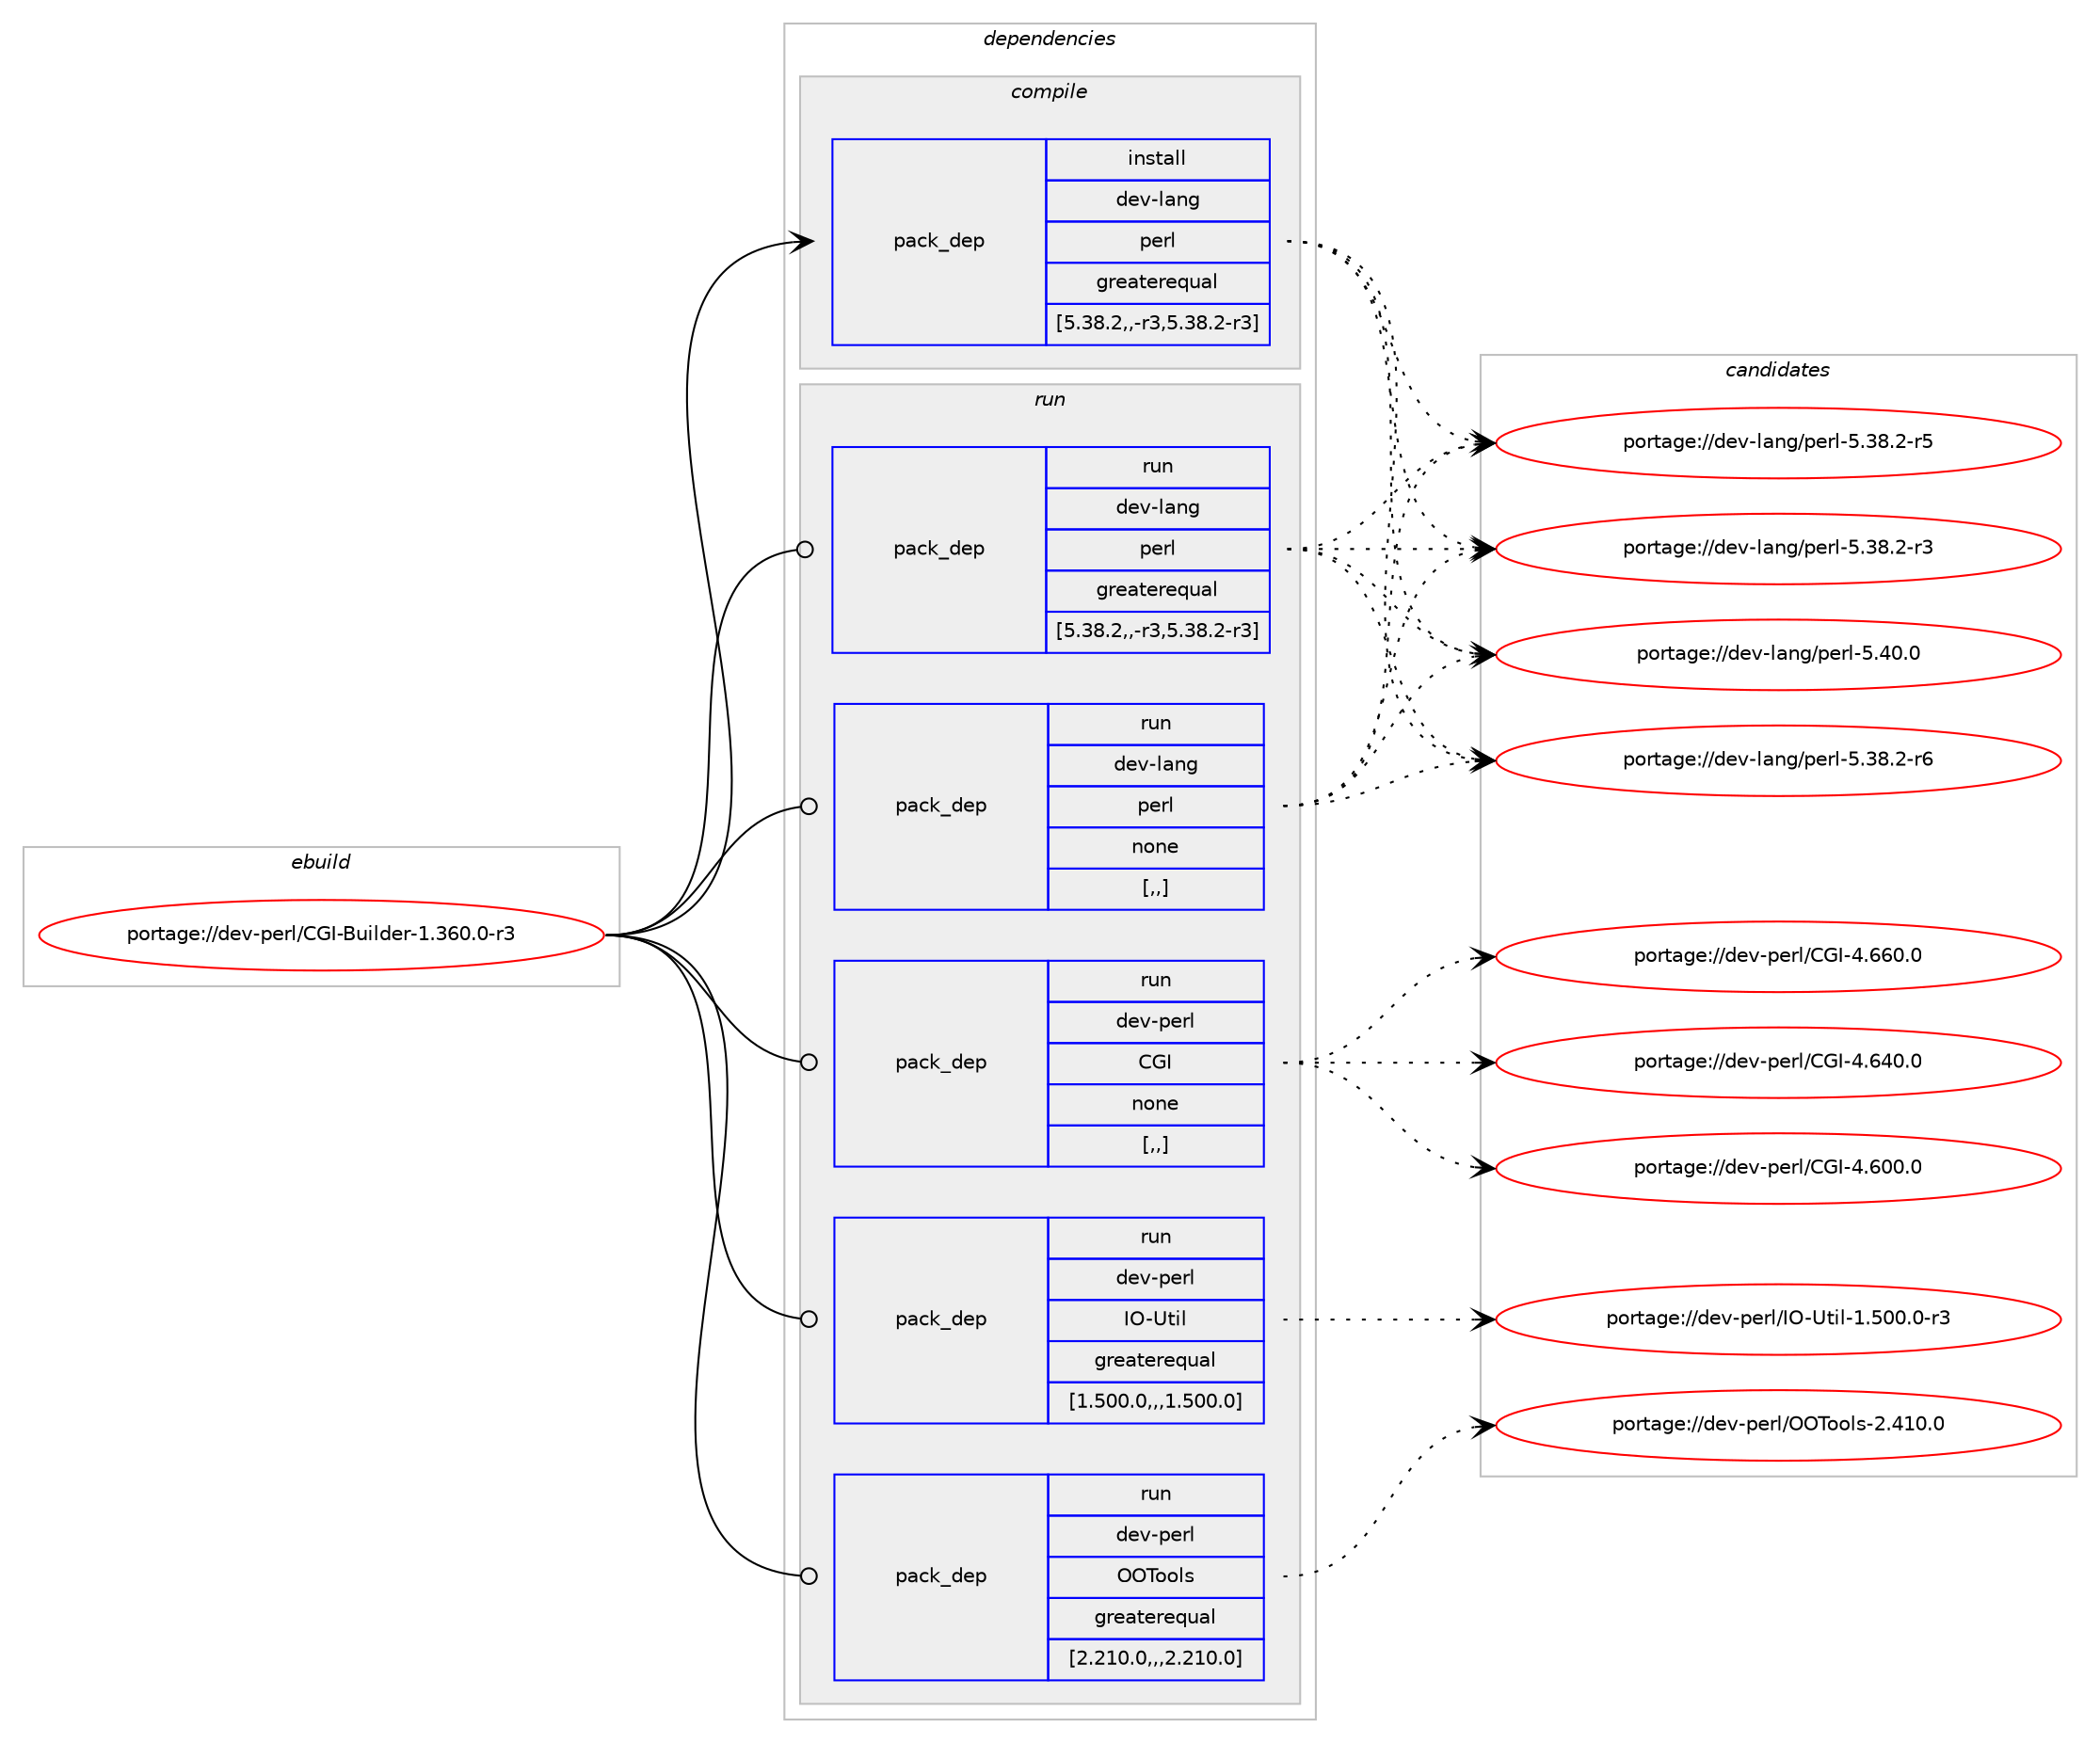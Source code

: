 digraph prolog {

# *************
# Graph options
# *************

newrank=true;
concentrate=true;
compound=true;
graph [rankdir=LR,fontname=Helvetica,fontsize=10,ranksep=1.5];#, ranksep=2.5, nodesep=0.2];
edge  [arrowhead=vee];
node  [fontname=Helvetica,fontsize=10];

# **********
# The ebuild
# **********

subgraph cluster_leftcol {
color=gray;
label=<<i>ebuild</i>>;
id [label="portage://dev-perl/CGI-Builder-1.360.0-r3", color=red, width=4, href="../dev-perl/CGI-Builder-1.360.0-r3.svg"];
}

# ****************
# The dependencies
# ****************

subgraph cluster_midcol {
color=gray;
label=<<i>dependencies</i>>;
subgraph cluster_compile {
fillcolor="#eeeeee";
style=filled;
label=<<i>compile</i>>;
subgraph pack456117 {
dependency620938 [label=<<TABLE BORDER="0" CELLBORDER="1" CELLSPACING="0" CELLPADDING="4" WIDTH="220"><TR><TD ROWSPAN="6" CELLPADDING="30">pack_dep</TD></TR><TR><TD WIDTH="110">install</TD></TR><TR><TD>dev-lang</TD></TR><TR><TD>perl</TD></TR><TR><TD>greaterequal</TD></TR><TR><TD>[5.38.2,,-r3,5.38.2-r3]</TD></TR></TABLE>>, shape=none, color=blue];
}
id:e -> dependency620938:w [weight=20,style="solid",arrowhead="vee"];
}
subgraph cluster_compileandrun {
fillcolor="#eeeeee";
style=filled;
label=<<i>compile and run</i>>;
}
subgraph cluster_run {
fillcolor="#eeeeee";
style=filled;
label=<<i>run</i>>;
subgraph pack456118 {
dependency620939 [label=<<TABLE BORDER="0" CELLBORDER="1" CELLSPACING="0" CELLPADDING="4" WIDTH="220"><TR><TD ROWSPAN="6" CELLPADDING="30">pack_dep</TD></TR><TR><TD WIDTH="110">run</TD></TR><TR><TD>dev-lang</TD></TR><TR><TD>perl</TD></TR><TR><TD>greaterequal</TD></TR><TR><TD>[5.38.2,,-r3,5.38.2-r3]</TD></TR></TABLE>>, shape=none, color=blue];
}
id:e -> dependency620939:w [weight=20,style="solid",arrowhead="odot"];
subgraph pack456119 {
dependency620940 [label=<<TABLE BORDER="0" CELLBORDER="1" CELLSPACING="0" CELLPADDING="4" WIDTH="220"><TR><TD ROWSPAN="6" CELLPADDING="30">pack_dep</TD></TR><TR><TD WIDTH="110">run</TD></TR><TR><TD>dev-lang</TD></TR><TR><TD>perl</TD></TR><TR><TD>none</TD></TR><TR><TD>[,,]</TD></TR></TABLE>>, shape=none, color=blue];
}
id:e -> dependency620940:w [weight=20,style="solid",arrowhead="odot"];
subgraph pack456120 {
dependency620941 [label=<<TABLE BORDER="0" CELLBORDER="1" CELLSPACING="0" CELLPADDING="4" WIDTH="220"><TR><TD ROWSPAN="6" CELLPADDING="30">pack_dep</TD></TR><TR><TD WIDTH="110">run</TD></TR><TR><TD>dev-perl</TD></TR><TR><TD>CGI</TD></TR><TR><TD>none</TD></TR><TR><TD>[,,]</TD></TR></TABLE>>, shape=none, color=blue];
}
id:e -> dependency620941:w [weight=20,style="solid",arrowhead="odot"];
subgraph pack456121 {
dependency620942 [label=<<TABLE BORDER="0" CELLBORDER="1" CELLSPACING="0" CELLPADDING="4" WIDTH="220"><TR><TD ROWSPAN="6" CELLPADDING="30">pack_dep</TD></TR><TR><TD WIDTH="110">run</TD></TR><TR><TD>dev-perl</TD></TR><TR><TD>IO-Util</TD></TR><TR><TD>greaterequal</TD></TR><TR><TD>[1.500.0,,,1.500.0]</TD></TR></TABLE>>, shape=none, color=blue];
}
id:e -> dependency620942:w [weight=20,style="solid",arrowhead="odot"];
subgraph pack456122 {
dependency620943 [label=<<TABLE BORDER="0" CELLBORDER="1" CELLSPACING="0" CELLPADDING="4" WIDTH="220"><TR><TD ROWSPAN="6" CELLPADDING="30">pack_dep</TD></TR><TR><TD WIDTH="110">run</TD></TR><TR><TD>dev-perl</TD></TR><TR><TD>OOTools</TD></TR><TR><TD>greaterequal</TD></TR><TR><TD>[2.210.0,,,2.210.0]</TD></TR></TABLE>>, shape=none, color=blue];
}
id:e -> dependency620943:w [weight=20,style="solid",arrowhead="odot"];
}
}

# **************
# The candidates
# **************

subgraph cluster_choices {
rank=same;
color=gray;
label=<<i>candidates</i>>;

subgraph choice456117 {
color=black;
nodesep=1;
choice10010111845108971101034711210111410845534652484648 [label="portage://dev-lang/perl-5.40.0", color=red, width=4,href="../dev-lang/perl-5.40.0.svg"];
choice100101118451089711010347112101114108455346515646504511454 [label="portage://dev-lang/perl-5.38.2-r6", color=red, width=4,href="../dev-lang/perl-5.38.2-r6.svg"];
choice100101118451089711010347112101114108455346515646504511453 [label="portage://dev-lang/perl-5.38.2-r5", color=red, width=4,href="../dev-lang/perl-5.38.2-r5.svg"];
choice100101118451089711010347112101114108455346515646504511451 [label="portage://dev-lang/perl-5.38.2-r3", color=red, width=4,href="../dev-lang/perl-5.38.2-r3.svg"];
dependency620938:e -> choice10010111845108971101034711210111410845534652484648:w [style=dotted,weight="100"];
dependency620938:e -> choice100101118451089711010347112101114108455346515646504511454:w [style=dotted,weight="100"];
dependency620938:e -> choice100101118451089711010347112101114108455346515646504511453:w [style=dotted,weight="100"];
dependency620938:e -> choice100101118451089711010347112101114108455346515646504511451:w [style=dotted,weight="100"];
}
subgraph choice456118 {
color=black;
nodesep=1;
choice10010111845108971101034711210111410845534652484648 [label="portage://dev-lang/perl-5.40.0", color=red, width=4,href="../dev-lang/perl-5.40.0.svg"];
choice100101118451089711010347112101114108455346515646504511454 [label="portage://dev-lang/perl-5.38.2-r6", color=red, width=4,href="../dev-lang/perl-5.38.2-r6.svg"];
choice100101118451089711010347112101114108455346515646504511453 [label="portage://dev-lang/perl-5.38.2-r5", color=red, width=4,href="../dev-lang/perl-5.38.2-r5.svg"];
choice100101118451089711010347112101114108455346515646504511451 [label="portage://dev-lang/perl-5.38.2-r3", color=red, width=4,href="../dev-lang/perl-5.38.2-r3.svg"];
dependency620939:e -> choice10010111845108971101034711210111410845534652484648:w [style=dotted,weight="100"];
dependency620939:e -> choice100101118451089711010347112101114108455346515646504511454:w [style=dotted,weight="100"];
dependency620939:e -> choice100101118451089711010347112101114108455346515646504511453:w [style=dotted,weight="100"];
dependency620939:e -> choice100101118451089711010347112101114108455346515646504511451:w [style=dotted,weight="100"];
}
subgraph choice456119 {
color=black;
nodesep=1;
choice10010111845108971101034711210111410845534652484648 [label="portage://dev-lang/perl-5.40.0", color=red, width=4,href="../dev-lang/perl-5.40.0.svg"];
choice100101118451089711010347112101114108455346515646504511454 [label="portage://dev-lang/perl-5.38.2-r6", color=red, width=4,href="../dev-lang/perl-5.38.2-r6.svg"];
choice100101118451089711010347112101114108455346515646504511453 [label="portage://dev-lang/perl-5.38.2-r5", color=red, width=4,href="../dev-lang/perl-5.38.2-r5.svg"];
choice100101118451089711010347112101114108455346515646504511451 [label="portage://dev-lang/perl-5.38.2-r3", color=red, width=4,href="../dev-lang/perl-5.38.2-r3.svg"];
dependency620940:e -> choice10010111845108971101034711210111410845534652484648:w [style=dotted,weight="100"];
dependency620940:e -> choice100101118451089711010347112101114108455346515646504511454:w [style=dotted,weight="100"];
dependency620940:e -> choice100101118451089711010347112101114108455346515646504511453:w [style=dotted,weight="100"];
dependency620940:e -> choice100101118451089711010347112101114108455346515646504511451:w [style=dotted,weight="100"];
}
subgraph choice456120 {
color=black;
nodesep=1;
choice10010111845112101114108476771734552465454484648 [label="portage://dev-perl/CGI-4.660.0", color=red, width=4,href="../dev-perl/CGI-4.660.0.svg"];
choice10010111845112101114108476771734552465452484648 [label="portage://dev-perl/CGI-4.640.0", color=red, width=4,href="../dev-perl/CGI-4.640.0.svg"];
choice10010111845112101114108476771734552465448484648 [label="portage://dev-perl/CGI-4.600.0", color=red, width=4,href="../dev-perl/CGI-4.600.0.svg"];
dependency620941:e -> choice10010111845112101114108476771734552465454484648:w [style=dotted,weight="100"];
dependency620941:e -> choice10010111845112101114108476771734552465452484648:w [style=dotted,weight="100"];
dependency620941:e -> choice10010111845112101114108476771734552465448484648:w [style=dotted,weight="100"];
}
subgraph choice456121 {
color=black;
nodesep=1;
choice10010111845112101114108477379458511610510845494653484846484511451 [label="portage://dev-perl/IO-Util-1.500.0-r3", color=red, width=4,href="../dev-perl/IO-Util-1.500.0-r3.svg"];
dependency620942:e -> choice10010111845112101114108477379458511610510845494653484846484511451:w [style=dotted,weight="100"];
}
subgraph choice456122 {
color=black;
nodesep=1;
choice10010111845112101114108477979841111111081154550465249484648 [label="portage://dev-perl/OOTools-2.410.0", color=red, width=4,href="../dev-perl/OOTools-2.410.0.svg"];
dependency620943:e -> choice10010111845112101114108477979841111111081154550465249484648:w [style=dotted,weight="100"];
}
}

}

